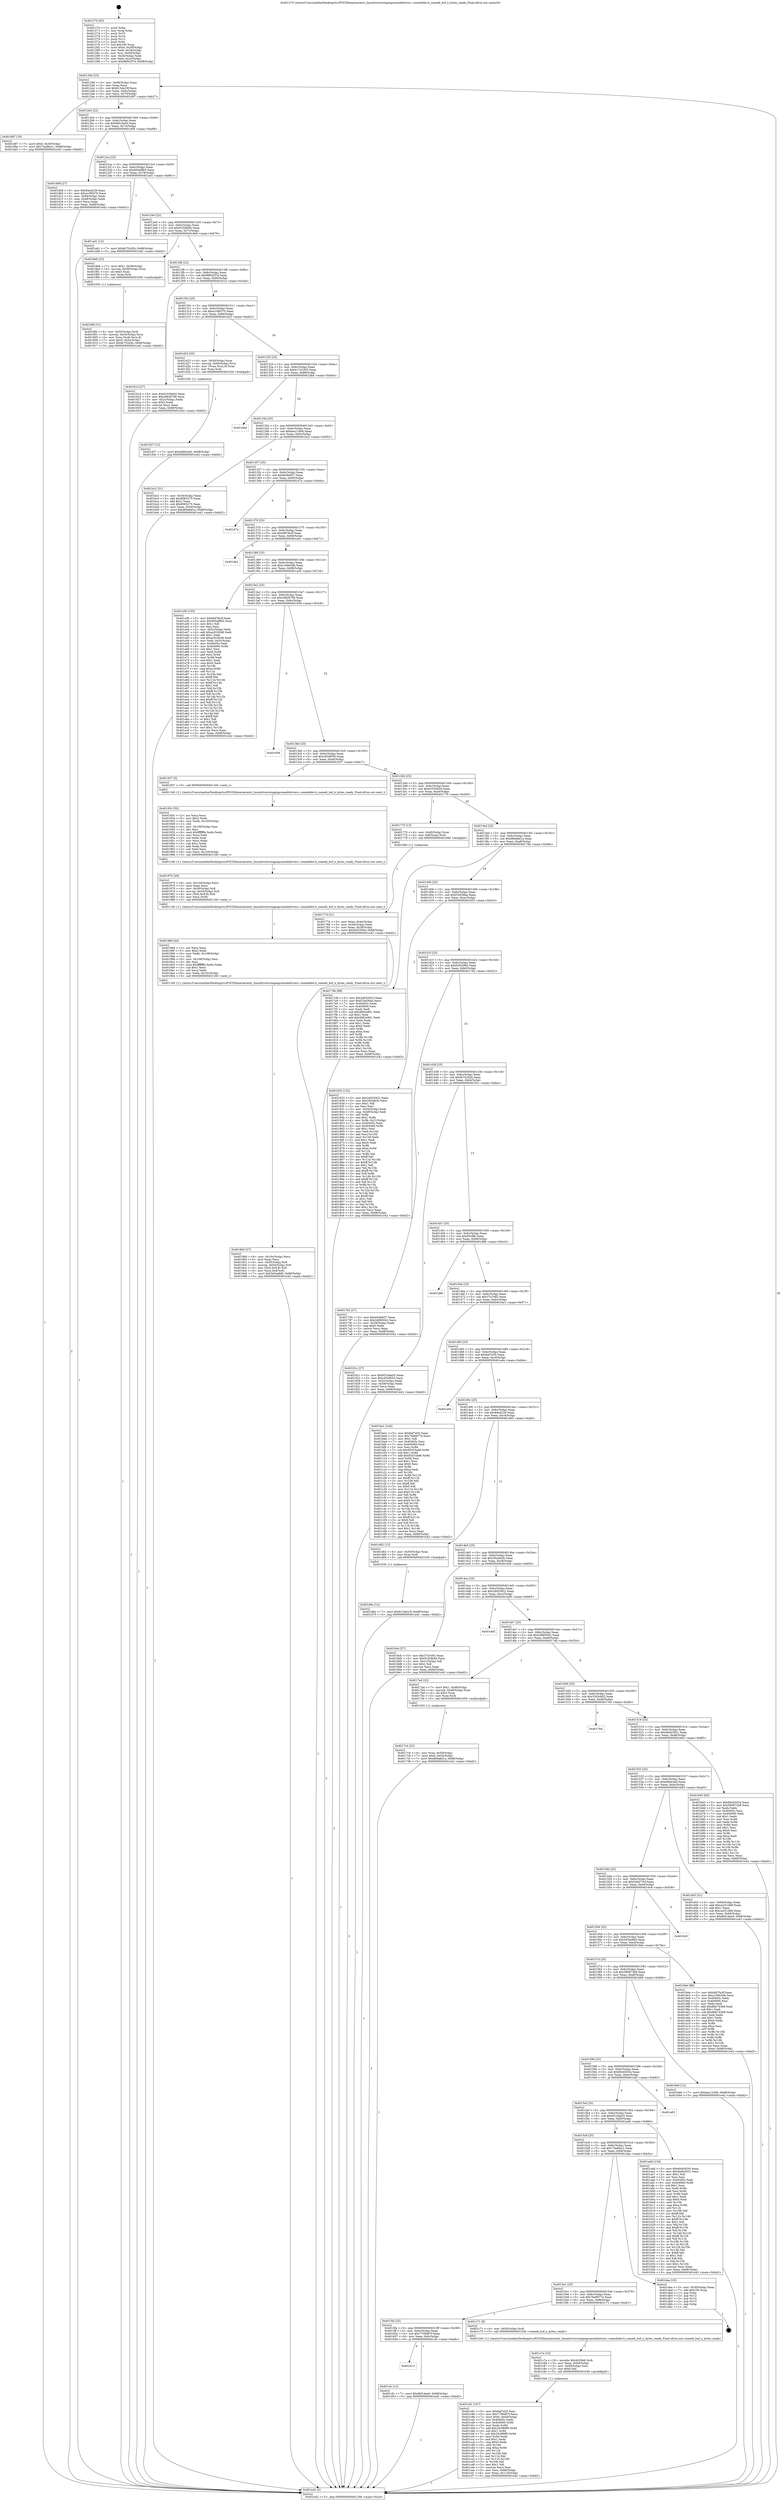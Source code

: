 digraph "0x401270" {
  label = "0x401270 (/mnt/c/Users/mathe/Desktop/tcc/POCII/binaries/extr_linuxdriversstagingcomedidrivers..comedidev.h_comedi_buf_n_bytes_ready_Final-ollvm.out::main(0))"
  labelloc = "t"
  node[shape=record]

  Entry [label="",width=0.3,height=0.3,shape=circle,fillcolor=black,style=filled]
  "0x40129d" [label="{
     0x40129d [23]\l
     | [instrs]\l
     &nbsp;&nbsp;0x40129d \<+3\>: mov -0x68(%rbp),%eax\l
     &nbsp;&nbsp;0x4012a0 \<+2\>: mov %eax,%ecx\l
     &nbsp;&nbsp;0x4012a2 \<+6\>: sub $0x813de23f,%ecx\l
     &nbsp;&nbsp;0x4012a8 \<+3\>: mov %eax,-0x6c(%rbp)\l
     &nbsp;&nbsp;0x4012ab \<+3\>: mov %ecx,-0x70(%rbp)\l
     &nbsp;&nbsp;0x4012ae \<+6\>: je 0000000000401d97 \<main+0xb27\>\l
  }"]
  "0x401d97" [label="{
     0x401d97 [19]\l
     | [instrs]\l
     &nbsp;&nbsp;0x401d97 \<+7\>: movl $0x0,-0x30(%rbp)\l
     &nbsp;&nbsp;0x401d9e \<+7\>: movl $0x73ad6ec1,-0x68(%rbp)\l
     &nbsp;&nbsp;0x401da5 \<+5\>: jmp 0000000000401e42 \<main+0xbd2\>\l
  }"]
  "0x4012b4" [label="{
     0x4012b4 [22]\l
     | [instrs]\l
     &nbsp;&nbsp;0x4012b4 \<+5\>: jmp 00000000004012b9 \<main+0x49\>\l
     &nbsp;&nbsp;0x4012b9 \<+3\>: mov -0x6c(%rbp),%eax\l
     &nbsp;&nbsp;0x4012bc \<+5\>: sub $0x8bf1dee0,%eax\l
     &nbsp;&nbsp;0x4012c1 \<+3\>: mov %eax,-0x74(%rbp)\l
     &nbsp;&nbsp;0x4012c4 \<+6\>: je 0000000000401d08 \<main+0xa98\>\l
  }"]
  Exit [label="",width=0.3,height=0.3,shape=circle,fillcolor=black,style=filled,peripheries=2]
  "0x401d08" [label="{
     0x401d08 [27]\l
     | [instrs]\l
     &nbsp;&nbsp;0x401d08 \<+5\>: mov $0x84e4229,%eax\l
     &nbsp;&nbsp;0x401d0d \<+5\>: mov $0xa10fd370,%ecx\l
     &nbsp;&nbsp;0x401d12 \<+3\>: mov -0x64(%rbp),%edx\l
     &nbsp;&nbsp;0x401d15 \<+3\>: cmp -0x48(%rbp),%edx\l
     &nbsp;&nbsp;0x401d18 \<+3\>: cmovl %ecx,%eax\l
     &nbsp;&nbsp;0x401d1b \<+3\>: mov %eax,-0x68(%rbp)\l
     &nbsp;&nbsp;0x401d1e \<+5\>: jmp 0000000000401e42 \<main+0xbd2\>\l
  }"]
  "0x4012ca" [label="{
     0x4012ca [22]\l
     | [instrs]\l
     &nbsp;&nbsp;0x4012ca \<+5\>: jmp 00000000004012cf \<main+0x5f\>\l
     &nbsp;&nbsp;0x4012cf \<+3\>: mov -0x6c(%rbp),%eax\l
     &nbsp;&nbsp;0x4012d2 \<+5\>: sub $0x905af8b5,%eax\l
     &nbsp;&nbsp;0x4012d7 \<+3\>: mov %eax,-0x78(%rbp)\l
     &nbsp;&nbsp;0x4012da \<+6\>: je 0000000000401ad1 \<main+0x861\>\l
  }"]
  "0x401d6e" [label="{
     0x401d6e [12]\l
     | [instrs]\l
     &nbsp;&nbsp;0x401d6e \<+7\>: movl $0x813de23f,-0x68(%rbp)\l
     &nbsp;&nbsp;0x401d75 \<+5\>: jmp 0000000000401e42 \<main+0xbd2\>\l
  }"]
  "0x401ad1" [label="{
     0x401ad1 [12]\l
     | [instrs]\l
     &nbsp;&nbsp;0x401ad1 \<+7\>: movl $0xfe752d2b,-0x68(%rbp)\l
     &nbsp;&nbsp;0x401ad8 \<+5\>: jmp 0000000000401e42 \<main+0xbd2\>\l
  }"]
  "0x4012e0" [label="{
     0x4012e0 [22]\l
     | [instrs]\l
     &nbsp;&nbsp;0x4012e0 \<+5\>: jmp 00000000004012e5 \<main+0x75\>\l
     &nbsp;&nbsp;0x4012e5 \<+3\>: mov -0x6c(%rbp),%eax\l
     &nbsp;&nbsp;0x4012e8 \<+5\>: sub $0x91f28b94,%eax\l
     &nbsp;&nbsp;0x4012ed \<+3\>: mov %eax,-0x7c(%rbp)\l
     &nbsp;&nbsp;0x4012f0 \<+6\>: je 00000000004018e6 \<main+0x676\>\l
  }"]
  "0x401d37" [label="{
     0x401d37 [12]\l
     | [instrs]\l
     &nbsp;&nbsp;0x401d37 \<+7\>: movl $0x4fd0e3a0,-0x68(%rbp)\l
     &nbsp;&nbsp;0x401d3e \<+5\>: jmp 0000000000401e42 \<main+0xbd2\>\l
  }"]
  "0x4018e6" [label="{
     0x4018e6 [23]\l
     | [instrs]\l
     &nbsp;&nbsp;0x4018e6 \<+7\>: movl $0x1,-0x58(%rbp)\l
     &nbsp;&nbsp;0x4018ed \<+4\>: movslq -0x58(%rbp),%rax\l
     &nbsp;&nbsp;0x4018f1 \<+4\>: shl $0x3,%rax\l
     &nbsp;&nbsp;0x4018f5 \<+3\>: mov %rax,%rdi\l
     &nbsp;&nbsp;0x4018f8 \<+5\>: call 0000000000401050 \<malloc@plt\>\l
     | [calls]\l
     &nbsp;&nbsp;0x401050 \{1\} (unknown)\l
  }"]
  "0x4012f6" [label="{
     0x4012f6 [22]\l
     | [instrs]\l
     &nbsp;&nbsp;0x4012f6 \<+5\>: jmp 00000000004012fb \<main+0x8b\>\l
     &nbsp;&nbsp;0x4012fb \<+3\>: mov -0x6c(%rbp),%eax\l
     &nbsp;&nbsp;0x4012fe \<+5\>: sub $0x98942f7d,%eax\l
     &nbsp;&nbsp;0x401303 \<+3\>: mov %eax,-0x80(%rbp)\l
     &nbsp;&nbsp;0x401306 \<+6\>: je 000000000040161d \<main+0x3ad\>\l
  }"]
  "0x401613" [label="{
     0x401613\l
  }", style=dashed]
  "0x40161d" [label="{
     0x40161d [27]\l
     | [instrs]\l
     &nbsp;&nbsp;0x40161d \<+5\>: mov $0xd1030a5d,%eax\l
     &nbsp;&nbsp;0x401622 \<+5\>: mov $0xc6828708,%ecx\l
     &nbsp;&nbsp;0x401627 \<+3\>: mov -0x2c(%rbp),%edx\l
     &nbsp;&nbsp;0x40162a \<+3\>: cmp $0x2,%edx\l
     &nbsp;&nbsp;0x40162d \<+3\>: cmovne %ecx,%eax\l
     &nbsp;&nbsp;0x401630 \<+3\>: mov %eax,-0x68(%rbp)\l
     &nbsp;&nbsp;0x401633 \<+5\>: jmp 0000000000401e42 \<main+0xbd2\>\l
  }"]
  "0x40130c" [label="{
     0x40130c [25]\l
     | [instrs]\l
     &nbsp;&nbsp;0x40130c \<+5\>: jmp 0000000000401311 \<main+0xa1\>\l
     &nbsp;&nbsp;0x401311 \<+3\>: mov -0x6c(%rbp),%eax\l
     &nbsp;&nbsp;0x401314 \<+5\>: sub $0xa10fd370,%eax\l
     &nbsp;&nbsp;0x401319 \<+6\>: mov %eax,-0x84(%rbp)\l
     &nbsp;&nbsp;0x40131f \<+6\>: je 0000000000401d23 \<main+0xab3\>\l
  }"]
  "0x401e42" [label="{
     0x401e42 [5]\l
     | [instrs]\l
     &nbsp;&nbsp;0x401e42 \<+5\>: jmp 000000000040129d \<main+0x2d\>\l
  }"]
  "0x401270" [label="{
     0x401270 [45]\l
     | [instrs]\l
     &nbsp;&nbsp;0x401270 \<+1\>: push %rbp\l
     &nbsp;&nbsp;0x401271 \<+3\>: mov %rsp,%rbp\l
     &nbsp;&nbsp;0x401274 \<+2\>: push %r15\l
     &nbsp;&nbsp;0x401276 \<+2\>: push %r14\l
     &nbsp;&nbsp;0x401278 \<+2\>: push %r12\l
     &nbsp;&nbsp;0x40127a \<+1\>: push %rbx\l
     &nbsp;&nbsp;0x40127b \<+7\>: sub $0x100,%rsp\l
     &nbsp;&nbsp;0x401282 \<+7\>: movl $0x0,-0x30(%rbp)\l
     &nbsp;&nbsp;0x401289 \<+3\>: mov %edi,-0x34(%rbp)\l
     &nbsp;&nbsp;0x40128c \<+4\>: mov %rsi,-0x40(%rbp)\l
     &nbsp;&nbsp;0x401290 \<+3\>: mov -0x34(%rbp),%edi\l
     &nbsp;&nbsp;0x401293 \<+3\>: mov %edi,-0x2c(%rbp)\l
     &nbsp;&nbsp;0x401296 \<+7\>: movl $0x98942f7d,-0x68(%rbp)\l
  }"]
  "0x401cfc" [label="{
     0x401cfc [12]\l
     | [instrs]\l
     &nbsp;&nbsp;0x401cfc \<+7\>: movl $0x8bf1dee0,-0x68(%rbp)\l
     &nbsp;&nbsp;0x401d03 \<+5\>: jmp 0000000000401e42 \<main+0xbd2\>\l
  }"]
  "0x401d23" [label="{
     0x401d23 [20]\l
     | [instrs]\l
     &nbsp;&nbsp;0x401d23 \<+4\>: mov -0x50(%rbp),%rax\l
     &nbsp;&nbsp;0x401d27 \<+4\>: movslq -0x64(%rbp),%rcx\l
     &nbsp;&nbsp;0x401d2b \<+4\>: mov (%rax,%rcx,8),%rax\l
     &nbsp;&nbsp;0x401d2f \<+3\>: mov %rax,%rdi\l
     &nbsp;&nbsp;0x401d32 \<+5\>: call 0000000000401030 \<free@plt\>\l
     | [calls]\l
     &nbsp;&nbsp;0x401030 \{1\} (unknown)\l
  }"]
  "0x401325" [label="{
     0x401325 [25]\l
     | [instrs]\l
     &nbsp;&nbsp;0x401325 \<+5\>: jmp 000000000040132a \<main+0xba\>\l
     &nbsp;&nbsp;0x40132a \<+3\>: mov -0x6c(%rbp),%eax\l
     &nbsp;&nbsp;0x40132d \<+5\>: sub $0xb17d1935,%eax\l
     &nbsp;&nbsp;0x401332 \<+6\>: mov %eax,-0x88(%rbp)\l
     &nbsp;&nbsp;0x401338 \<+6\>: je 0000000000401dbd \<main+0xb4d\>\l
  }"]
  "0x401c91" [label="{
     0x401c91 [107]\l
     | [instrs]\l
     &nbsp;&nbsp;0x401c91 \<+5\>: mov $0x6af7d35,%esi\l
     &nbsp;&nbsp;0x401c96 \<+5\>: mov $0x7706d97f,%ecx\l
     &nbsp;&nbsp;0x401c9b \<+7\>: movl $0x0,-0x64(%rbp)\l
     &nbsp;&nbsp;0x401ca2 \<+7\>: mov 0x40405c,%edx\l
     &nbsp;&nbsp;0x401ca9 \<+8\>: mov 0x404060,%r8d\l
     &nbsp;&nbsp;0x401cb1 \<+3\>: mov %edx,%r9d\l
     &nbsp;&nbsp;0x401cb4 \<+7\>: add $0x25c989f0,%r9d\l
     &nbsp;&nbsp;0x401cbb \<+4\>: sub $0x1,%r9d\l
     &nbsp;&nbsp;0x401cbf \<+7\>: sub $0x25c989f0,%r9d\l
     &nbsp;&nbsp;0x401cc6 \<+4\>: imul %r9d,%edx\l
     &nbsp;&nbsp;0x401cca \<+3\>: and $0x1,%edx\l
     &nbsp;&nbsp;0x401ccd \<+3\>: cmp $0x0,%edx\l
     &nbsp;&nbsp;0x401cd0 \<+4\>: sete %r10b\l
     &nbsp;&nbsp;0x401cd4 \<+4\>: cmp $0xa,%r8d\l
     &nbsp;&nbsp;0x401cd8 \<+4\>: setl %r11b\l
     &nbsp;&nbsp;0x401cdc \<+3\>: mov %r10b,%bl\l
     &nbsp;&nbsp;0x401cdf \<+3\>: and %r11b,%bl\l
     &nbsp;&nbsp;0x401ce2 \<+3\>: xor %r11b,%r10b\l
     &nbsp;&nbsp;0x401ce5 \<+3\>: or %r10b,%bl\l
     &nbsp;&nbsp;0x401ce8 \<+3\>: test $0x1,%bl\l
     &nbsp;&nbsp;0x401ceb \<+3\>: cmovne %ecx,%esi\l
     &nbsp;&nbsp;0x401cee \<+3\>: mov %esi,-0x68(%rbp)\l
     &nbsp;&nbsp;0x401cf1 \<+6\>: mov %eax,-0x110(%rbp)\l
     &nbsp;&nbsp;0x401cf7 \<+5\>: jmp 0000000000401e42 \<main+0xbd2\>\l
  }"]
  "0x401dbd" [label="{
     0x401dbd\l
  }", style=dashed]
  "0x40133e" [label="{
     0x40133e [25]\l
     | [instrs]\l
     &nbsp;&nbsp;0x40133e \<+5\>: jmp 0000000000401343 \<main+0xd3\>\l
     &nbsp;&nbsp;0x401343 \<+3\>: mov -0x6c(%rbp),%eax\l
     &nbsp;&nbsp;0x401346 \<+5\>: sub $0xbea1240b,%eax\l
     &nbsp;&nbsp;0x40134b \<+6\>: mov %eax,-0x8c(%rbp)\l
     &nbsp;&nbsp;0x401351 \<+6\>: je 0000000000401bc2 \<main+0x952\>\l
  }"]
  "0x401c7a" [label="{
     0x401c7a [23]\l
     | [instrs]\l
     &nbsp;&nbsp;0x401c7a \<+10\>: movabs $0x4020b6,%rdi\l
     &nbsp;&nbsp;0x401c84 \<+3\>: mov %eax,-0x60(%rbp)\l
     &nbsp;&nbsp;0x401c87 \<+3\>: mov -0x60(%rbp),%esi\l
     &nbsp;&nbsp;0x401c8a \<+2\>: mov $0x0,%al\l
     &nbsp;&nbsp;0x401c8c \<+5\>: call 0000000000401040 \<printf@plt\>\l
     | [calls]\l
     &nbsp;&nbsp;0x401040 \{1\} (unknown)\l
  }"]
  "0x401bc2" [label="{
     0x401bc2 [31]\l
     | [instrs]\l
     &nbsp;&nbsp;0x401bc2 \<+3\>: mov -0x54(%rbp),%eax\l
     &nbsp;&nbsp;0x401bc5 \<+5\>: add $0x8065275,%eax\l
     &nbsp;&nbsp;0x401bca \<+3\>: add $0x1,%eax\l
     &nbsp;&nbsp;0x401bcd \<+5\>: sub $0x8065275,%eax\l
     &nbsp;&nbsp;0x401bd2 \<+3\>: mov %eax,-0x54(%rbp)\l
     &nbsp;&nbsp;0x401bd5 \<+7\>: movl $0xd69a8d1a,-0x68(%rbp)\l
     &nbsp;&nbsp;0x401bdc \<+5\>: jmp 0000000000401e42 \<main+0xbd2\>\l
  }"]
  "0x401357" [label="{
     0x401357 [25]\l
     | [instrs]\l
     &nbsp;&nbsp;0x401357 \<+5\>: jmp 000000000040135c \<main+0xec\>\l
     &nbsp;&nbsp;0x40135c \<+3\>: mov -0x6c(%rbp),%eax\l
     &nbsp;&nbsp;0x40135f \<+5\>: sub $0xbfc8e657,%eax\l
     &nbsp;&nbsp;0x401364 \<+6\>: mov %eax,-0x90(%rbp)\l
     &nbsp;&nbsp;0x40136a \<+6\>: je 0000000000401d7a \<main+0xb0a\>\l
  }"]
  "0x4015fa" [label="{
     0x4015fa [25]\l
     | [instrs]\l
     &nbsp;&nbsp;0x4015fa \<+5\>: jmp 00000000004015ff \<main+0x38f\>\l
     &nbsp;&nbsp;0x4015ff \<+3\>: mov -0x6c(%rbp),%eax\l
     &nbsp;&nbsp;0x401602 \<+5\>: sub $0x7706d97f,%eax\l
     &nbsp;&nbsp;0x401607 \<+6\>: mov %eax,-0xfc(%rbp)\l
     &nbsp;&nbsp;0x40160d \<+6\>: je 0000000000401cfc \<main+0xa8c\>\l
  }"]
  "0x401d7a" [label="{
     0x401d7a\l
  }", style=dashed]
  "0x401370" [label="{
     0x401370 [25]\l
     | [instrs]\l
     &nbsp;&nbsp;0x401370 \<+5\>: jmp 0000000000401375 \<main+0x105\>\l
     &nbsp;&nbsp;0x401375 \<+3\>: mov -0x6c(%rbp),%eax\l
     &nbsp;&nbsp;0x401378 \<+5\>: sub $0xbfd7fa3f,%eax\l
     &nbsp;&nbsp;0x40137d \<+6\>: mov %eax,-0x94(%rbp)\l
     &nbsp;&nbsp;0x401383 \<+6\>: je 0000000000401de1 \<main+0xb71\>\l
  }"]
  "0x401c71" [label="{
     0x401c71 [9]\l
     | [instrs]\l
     &nbsp;&nbsp;0x401c71 \<+4\>: mov -0x50(%rbp),%rdi\l
     &nbsp;&nbsp;0x401c75 \<+5\>: call 0000000000401240 \<comedi_buf_n_bytes_ready\>\l
     | [calls]\l
     &nbsp;&nbsp;0x401240 \{1\} (/mnt/c/Users/mathe/Desktop/tcc/POCII/binaries/extr_linuxdriversstagingcomedidrivers..comedidev.h_comedi_buf_n_bytes_ready_Final-ollvm.out::comedi_buf_n_bytes_ready)\l
  }"]
  "0x401de1" [label="{
     0x401de1\l
  }", style=dashed]
  "0x401389" [label="{
     0x401389 [25]\l
     | [instrs]\l
     &nbsp;&nbsp;0x401389 \<+5\>: jmp 000000000040138e \<main+0x11e\>\l
     &nbsp;&nbsp;0x40138e \<+3\>: mov -0x6c(%rbp),%eax\l
     &nbsp;&nbsp;0x401391 \<+5\>: sub $0xc169e5db,%eax\l
     &nbsp;&nbsp;0x401396 \<+6\>: mov %eax,-0x98(%rbp)\l
     &nbsp;&nbsp;0x40139c \<+6\>: je 0000000000401a36 \<main+0x7c6\>\l
  }"]
  "0x4015e1" [label="{
     0x4015e1 [25]\l
     | [instrs]\l
     &nbsp;&nbsp;0x4015e1 \<+5\>: jmp 00000000004015e6 \<main+0x376\>\l
     &nbsp;&nbsp;0x4015e6 \<+3\>: mov -0x6c(%rbp),%eax\l
     &nbsp;&nbsp;0x4015e9 \<+5\>: sub $0x76e89774,%eax\l
     &nbsp;&nbsp;0x4015ee \<+6\>: mov %eax,-0xf8(%rbp)\l
     &nbsp;&nbsp;0x4015f4 \<+6\>: je 0000000000401c71 \<main+0xa01\>\l
  }"]
  "0x401a36" [label="{
     0x401a36 [155]\l
     | [instrs]\l
     &nbsp;&nbsp;0x401a36 \<+5\>: mov $0xbfd7fa3f,%eax\l
     &nbsp;&nbsp;0x401a3b \<+5\>: mov $0x905af8b5,%ecx\l
     &nbsp;&nbsp;0x401a40 \<+2\>: mov $0x1,%dl\l
     &nbsp;&nbsp;0x401a42 \<+2\>: xor %esi,%esi\l
     &nbsp;&nbsp;0x401a44 \<+3\>: mov -0x5c(%rbp),%edi\l
     &nbsp;&nbsp;0x401a47 \<+6\>: add $0xac9182d6,%edi\l
     &nbsp;&nbsp;0x401a4d \<+3\>: add $0x1,%edi\l
     &nbsp;&nbsp;0x401a50 \<+6\>: sub $0xac9182d6,%edi\l
     &nbsp;&nbsp;0x401a56 \<+3\>: mov %edi,-0x5c(%rbp)\l
     &nbsp;&nbsp;0x401a59 \<+7\>: mov 0x40405c,%edi\l
     &nbsp;&nbsp;0x401a60 \<+8\>: mov 0x404060,%r8d\l
     &nbsp;&nbsp;0x401a68 \<+3\>: sub $0x1,%esi\l
     &nbsp;&nbsp;0x401a6b \<+3\>: mov %edi,%r9d\l
     &nbsp;&nbsp;0x401a6e \<+3\>: add %esi,%r9d\l
     &nbsp;&nbsp;0x401a71 \<+4\>: imul %r9d,%edi\l
     &nbsp;&nbsp;0x401a75 \<+3\>: and $0x1,%edi\l
     &nbsp;&nbsp;0x401a78 \<+3\>: cmp $0x0,%edi\l
     &nbsp;&nbsp;0x401a7b \<+4\>: sete %r10b\l
     &nbsp;&nbsp;0x401a7f \<+4\>: cmp $0xa,%r8d\l
     &nbsp;&nbsp;0x401a83 \<+4\>: setl %r11b\l
     &nbsp;&nbsp;0x401a87 \<+3\>: mov %r10b,%bl\l
     &nbsp;&nbsp;0x401a8a \<+3\>: xor $0xff,%bl\l
     &nbsp;&nbsp;0x401a8d \<+3\>: mov %r11b,%r14b\l
     &nbsp;&nbsp;0x401a90 \<+4\>: xor $0xff,%r14b\l
     &nbsp;&nbsp;0x401a94 \<+3\>: xor $0x1,%dl\l
     &nbsp;&nbsp;0x401a97 \<+3\>: mov %bl,%r15b\l
     &nbsp;&nbsp;0x401a9a \<+4\>: and $0xff,%r15b\l
     &nbsp;&nbsp;0x401a9e \<+3\>: and %dl,%r10b\l
     &nbsp;&nbsp;0x401aa1 \<+3\>: mov %r14b,%r12b\l
     &nbsp;&nbsp;0x401aa4 \<+4\>: and $0xff,%r12b\l
     &nbsp;&nbsp;0x401aa8 \<+3\>: and %dl,%r11b\l
     &nbsp;&nbsp;0x401aab \<+3\>: or %r10b,%r15b\l
     &nbsp;&nbsp;0x401aae \<+3\>: or %r11b,%r12b\l
     &nbsp;&nbsp;0x401ab1 \<+3\>: xor %r12b,%r15b\l
     &nbsp;&nbsp;0x401ab4 \<+3\>: or %r14b,%bl\l
     &nbsp;&nbsp;0x401ab7 \<+3\>: xor $0xff,%bl\l
     &nbsp;&nbsp;0x401aba \<+3\>: or $0x1,%dl\l
     &nbsp;&nbsp;0x401abd \<+2\>: and %dl,%bl\l
     &nbsp;&nbsp;0x401abf \<+3\>: or %bl,%r15b\l
     &nbsp;&nbsp;0x401ac2 \<+4\>: test $0x1,%r15b\l
     &nbsp;&nbsp;0x401ac6 \<+3\>: cmovne %ecx,%eax\l
     &nbsp;&nbsp;0x401ac9 \<+3\>: mov %eax,-0x68(%rbp)\l
     &nbsp;&nbsp;0x401acc \<+5\>: jmp 0000000000401e42 \<main+0xbd2\>\l
  }"]
  "0x4013a2" [label="{
     0x4013a2 [25]\l
     | [instrs]\l
     &nbsp;&nbsp;0x4013a2 \<+5\>: jmp 00000000004013a7 \<main+0x137\>\l
     &nbsp;&nbsp;0x4013a7 \<+3\>: mov -0x6c(%rbp),%eax\l
     &nbsp;&nbsp;0x4013aa \<+5\>: sub $0xc6828708,%eax\l
     &nbsp;&nbsp;0x4013af \<+6\>: mov %eax,-0x9c(%rbp)\l
     &nbsp;&nbsp;0x4013b5 \<+6\>: je 0000000000401638 \<main+0x3c8\>\l
  }"]
  "0x401daa" [label="{
     0x401daa [19]\l
     | [instrs]\l
     &nbsp;&nbsp;0x401daa \<+3\>: mov -0x30(%rbp),%eax\l
     &nbsp;&nbsp;0x401dad \<+7\>: add $0x100,%rsp\l
     &nbsp;&nbsp;0x401db4 \<+1\>: pop %rbx\l
     &nbsp;&nbsp;0x401db5 \<+2\>: pop %r12\l
     &nbsp;&nbsp;0x401db7 \<+2\>: pop %r14\l
     &nbsp;&nbsp;0x401db9 \<+2\>: pop %r15\l
     &nbsp;&nbsp;0x401dbb \<+1\>: pop %rbp\l
     &nbsp;&nbsp;0x401dbc \<+1\>: ret\l
  }"]
  "0x401638" [label="{
     0x401638\l
  }", style=dashed]
  "0x4013bb" [label="{
     0x4013bb [25]\l
     | [instrs]\l
     &nbsp;&nbsp;0x4013bb \<+5\>: jmp 00000000004013c0 \<main+0x150\>\l
     &nbsp;&nbsp;0x4013c0 \<+3\>: mov -0x6c(%rbp),%eax\l
     &nbsp;&nbsp;0x4013c3 \<+5\>: sub $0xc834f035,%eax\l
     &nbsp;&nbsp;0x4013c8 \<+6\>: mov %eax,-0xa0(%rbp)\l
     &nbsp;&nbsp;0x4013ce \<+6\>: je 0000000000401937 \<main+0x6c7\>\l
  }"]
  "0x4015c8" [label="{
     0x4015c8 [25]\l
     | [instrs]\l
     &nbsp;&nbsp;0x4015c8 \<+5\>: jmp 00000000004015cd \<main+0x35d\>\l
     &nbsp;&nbsp;0x4015cd \<+3\>: mov -0x6c(%rbp),%eax\l
     &nbsp;&nbsp;0x4015d0 \<+5\>: sub $0x73ad6ec1,%eax\l
     &nbsp;&nbsp;0x4015d5 \<+6\>: mov %eax,-0xf4(%rbp)\l
     &nbsp;&nbsp;0x4015db \<+6\>: je 0000000000401daa \<main+0xb3a\>\l
  }"]
  "0x401937" [label="{
     0x401937 [5]\l
     | [instrs]\l
     &nbsp;&nbsp;0x401937 \<+5\>: call 0000000000401160 \<next_i\>\l
     | [calls]\l
     &nbsp;&nbsp;0x401160 \{1\} (/mnt/c/Users/mathe/Desktop/tcc/POCII/binaries/extr_linuxdriversstagingcomedidrivers..comedidev.h_comedi_buf_n_bytes_ready_Final-ollvm.out::next_i)\l
  }"]
  "0x4013d4" [label="{
     0x4013d4 [25]\l
     | [instrs]\l
     &nbsp;&nbsp;0x4013d4 \<+5\>: jmp 00000000004013d9 \<main+0x169\>\l
     &nbsp;&nbsp;0x4013d9 \<+3\>: mov -0x6c(%rbp),%eax\l
     &nbsp;&nbsp;0x4013dc \<+5\>: sub $0xd1030a5d,%eax\l
     &nbsp;&nbsp;0x4013e1 \<+6\>: mov %eax,-0xa4(%rbp)\l
     &nbsp;&nbsp;0x4013e7 \<+6\>: je 0000000000401770 \<main+0x500\>\l
  }"]
  "0x401add" [label="{
     0x401add [134]\l
     | [instrs]\l
     &nbsp;&nbsp;0x401add \<+5\>: mov $0x60c63034,%eax\l
     &nbsp;&nbsp;0x401ae2 \<+5\>: mov $0x4b0b3051,%ecx\l
     &nbsp;&nbsp;0x401ae7 \<+2\>: mov $0x1,%dl\l
     &nbsp;&nbsp;0x401ae9 \<+2\>: xor %esi,%esi\l
     &nbsp;&nbsp;0x401aeb \<+7\>: mov 0x40405c,%edi\l
     &nbsp;&nbsp;0x401af2 \<+8\>: mov 0x404060,%r8d\l
     &nbsp;&nbsp;0x401afa \<+3\>: sub $0x1,%esi\l
     &nbsp;&nbsp;0x401afd \<+3\>: mov %edi,%r9d\l
     &nbsp;&nbsp;0x401b00 \<+3\>: add %esi,%r9d\l
     &nbsp;&nbsp;0x401b03 \<+4\>: imul %r9d,%edi\l
     &nbsp;&nbsp;0x401b07 \<+3\>: and $0x1,%edi\l
     &nbsp;&nbsp;0x401b0a \<+3\>: cmp $0x0,%edi\l
     &nbsp;&nbsp;0x401b0d \<+4\>: sete %r10b\l
     &nbsp;&nbsp;0x401b11 \<+4\>: cmp $0xa,%r8d\l
     &nbsp;&nbsp;0x401b15 \<+4\>: setl %r11b\l
     &nbsp;&nbsp;0x401b19 \<+3\>: mov %r10b,%bl\l
     &nbsp;&nbsp;0x401b1c \<+3\>: xor $0xff,%bl\l
     &nbsp;&nbsp;0x401b1f \<+3\>: mov %r11b,%r14b\l
     &nbsp;&nbsp;0x401b22 \<+4\>: xor $0xff,%r14b\l
     &nbsp;&nbsp;0x401b26 \<+3\>: xor $0x1,%dl\l
     &nbsp;&nbsp;0x401b29 \<+3\>: mov %bl,%r15b\l
     &nbsp;&nbsp;0x401b2c \<+4\>: and $0xff,%r15b\l
     &nbsp;&nbsp;0x401b30 \<+3\>: and %dl,%r10b\l
     &nbsp;&nbsp;0x401b33 \<+3\>: mov %r14b,%r12b\l
     &nbsp;&nbsp;0x401b36 \<+4\>: and $0xff,%r12b\l
     &nbsp;&nbsp;0x401b3a \<+3\>: and %dl,%r11b\l
     &nbsp;&nbsp;0x401b3d \<+3\>: or %r10b,%r15b\l
     &nbsp;&nbsp;0x401b40 \<+3\>: or %r11b,%r12b\l
     &nbsp;&nbsp;0x401b43 \<+3\>: xor %r12b,%r15b\l
     &nbsp;&nbsp;0x401b46 \<+3\>: or %r14b,%bl\l
     &nbsp;&nbsp;0x401b49 \<+3\>: xor $0xff,%bl\l
     &nbsp;&nbsp;0x401b4c \<+3\>: or $0x1,%dl\l
     &nbsp;&nbsp;0x401b4f \<+2\>: and %dl,%bl\l
     &nbsp;&nbsp;0x401b51 \<+3\>: or %bl,%r15b\l
     &nbsp;&nbsp;0x401b54 \<+4\>: test $0x1,%r15b\l
     &nbsp;&nbsp;0x401b58 \<+3\>: cmovne %ecx,%eax\l
     &nbsp;&nbsp;0x401b5b \<+3\>: mov %eax,-0x68(%rbp)\l
     &nbsp;&nbsp;0x401b5e \<+5\>: jmp 0000000000401e42 \<main+0xbd2\>\l
  }"]
  "0x401770" [label="{
     0x401770 [13]\l
     | [instrs]\l
     &nbsp;&nbsp;0x401770 \<+4\>: mov -0x40(%rbp),%rax\l
     &nbsp;&nbsp;0x401774 \<+4\>: mov 0x8(%rax),%rdi\l
     &nbsp;&nbsp;0x401778 \<+5\>: call 0000000000401060 \<atoi@plt\>\l
     | [calls]\l
     &nbsp;&nbsp;0x401060 \{1\} (unknown)\l
  }"]
  "0x4013ed" [label="{
     0x4013ed [25]\l
     | [instrs]\l
     &nbsp;&nbsp;0x4013ed \<+5\>: jmp 00000000004013f2 \<main+0x182\>\l
     &nbsp;&nbsp;0x4013f2 \<+3\>: mov -0x6c(%rbp),%eax\l
     &nbsp;&nbsp;0x4013f5 \<+5\>: sub $0xd69a8d1a,%eax\l
     &nbsp;&nbsp;0x4013fa \<+6\>: mov %eax,-0xa8(%rbp)\l
     &nbsp;&nbsp;0x401400 \<+6\>: je 00000000004017db \<main+0x56b\>\l
  }"]
  "0x40177d" [label="{
     0x40177d [21]\l
     | [instrs]\l
     &nbsp;&nbsp;0x40177d \<+3\>: mov %eax,-0x44(%rbp)\l
     &nbsp;&nbsp;0x401780 \<+3\>: mov -0x44(%rbp),%eax\l
     &nbsp;&nbsp;0x401783 \<+3\>: mov %eax,-0x28(%rbp)\l
     &nbsp;&nbsp;0x401786 \<+7\>: movl $0xfc652994,-0x68(%rbp)\l
     &nbsp;&nbsp;0x40178d \<+5\>: jmp 0000000000401e42 \<main+0xbd2\>\l
  }"]
  "0x4015af" [label="{
     0x4015af [25]\l
     | [instrs]\l
     &nbsp;&nbsp;0x4015af \<+5\>: jmp 00000000004015b4 \<main+0x344\>\l
     &nbsp;&nbsp;0x4015b4 \<+3\>: mov -0x6c(%rbp),%eax\l
     &nbsp;&nbsp;0x4015b7 \<+5\>: sub $0x651bba55,%eax\l
     &nbsp;&nbsp;0x4015bc \<+6\>: mov %eax,-0xf0(%rbp)\l
     &nbsp;&nbsp;0x4015c2 \<+6\>: je 0000000000401add \<main+0x86d\>\l
  }"]
  "0x4017db" [label="{
     0x4017db [88]\l
     | [instrs]\l
     &nbsp;&nbsp;0x4017db \<+5\>: mov $0x2d052922,%eax\l
     &nbsp;&nbsp;0x4017e0 \<+5\>: mov $0xf1b636ba,%ecx\l
     &nbsp;&nbsp;0x4017e5 \<+7\>: mov 0x40405c,%edx\l
     &nbsp;&nbsp;0x4017ec \<+7\>: mov 0x404060,%esi\l
     &nbsp;&nbsp;0x4017f3 \<+2\>: mov %edx,%edi\l
     &nbsp;&nbsp;0x4017f5 \<+6\>: sub $0x4892e901,%edi\l
     &nbsp;&nbsp;0x4017fb \<+3\>: sub $0x1,%edi\l
     &nbsp;&nbsp;0x4017fe \<+6\>: add $0x4892e901,%edi\l
     &nbsp;&nbsp;0x401804 \<+3\>: imul %edi,%edx\l
     &nbsp;&nbsp;0x401807 \<+3\>: and $0x1,%edx\l
     &nbsp;&nbsp;0x40180a \<+3\>: cmp $0x0,%edx\l
     &nbsp;&nbsp;0x40180d \<+4\>: sete %r8b\l
     &nbsp;&nbsp;0x401811 \<+3\>: cmp $0xa,%esi\l
     &nbsp;&nbsp;0x401814 \<+4\>: setl %r9b\l
     &nbsp;&nbsp;0x401818 \<+3\>: mov %r8b,%r10b\l
     &nbsp;&nbsp;0x40181b \<+3\>: and %r9b,%r10b\l
     &nbsp;&nbsp;0x40181e \<+3\>: xor %r9b,%r8b\l
     &nbsp;&nbsp;0x401821 \<+3\>: or %r8b,%r10b\l
     &nbsp;&nbsp;0x401824 \<+4\>: test $0x1,%r10b\l
     &nbsp;&nbsp;0x401828 \<+3\>: cmovne %ecx,%eax\l
     &nbsp;&nbsp;0x40182b \<+3\>: mov %eax,-0x68(%rbp)\l
     &nbsp;&nbsp;0x40182e \<+5\>: jmp 0000000000401e42 \<main+0xbd2\>\l
  }"]
  "0x401406" [label="{
     0x401406 [25]\l
     | [instrs]\l
     &nbsp;&nbsp;0x401406 \<+5\>: jmp 000000000040140b \<main+0x19b\>\l
     &nbsp;&nbsp;0x40140b \<+3\>: mov -0x6c(%rbp),%eax\l
     &nbsp;&nbsp;0x40140e \<+5\>: sub $0xf1b636ba,%eax\l
     &nbsp;&nbsp;0x401413 \<+6\>: mov %eax,-0xac(%rbp)\l
     &nbsp;&nbsp;0x401419 \<+6\>: je 0000000000401833 \<main+0x5c3\>\l
  }"]
  "0x401e02" [label="{
     0x401e02\l
  }", style=dashed]
  "0x401833" [label="{
     0x401833 [152]\l
     | [instrs]\l
     &nbsp;&nbsp;0x401833 \<+5\>: mov $0x2d052922,%eax\l
     &nbsp;&nbsp;0x401838 \<+5\>: mov $0x292afe2b,%ecx\l
     &nbsp;&nbsp;0x40183d \<+2\>: mov $0x1,%dl\l
     &nbsp;&nbsp;0x40183f \<+2\>: xor %esi,%esi\l
     &nbsp;&nbsp;0x401841 \<+3\>: mov -0x54(%rbp),%edi\l
     &nbsp;&nbsp;0x401844 \<+3\>: cmp -0x48(%rbp),%edi\l
     &nbsp;&nbsp;0x401847 \<+4\>: setl %r8b\l
     &nbsp;&nbsp;0x40184b \<+4\>: and $0x1,%r8b\l
     &nbsp;&nbsp;0x40184f \<+4\>: mov %r8b,-0x21(%rbp)\l
     &nbsp;&nbsp;0x401853 \<+7\>: mov 0x40405c,%edi\l
     &nbsp;&nbsp;0x40185a \<+8\>: mov 0x404060,%r9d\l
     &nbsp;&nbsp;0x401862 \<+3\>: sub $0x1,%esi\l
     &nbsp;&nbsp;0x401865 \<+3\>: mov %edi,%r10d\l
     &nbsp;&nbsp;0x401868 \<+3\>: add %esi,%r10d\l
     &nbsp;&nbsp;0x40186b \<+4\>: imul %r10d,%edi\l
     &nbsp;&nbsp;0x40186f \<+3\>: and $0x1,%edi\l
     &nbsp;&nbsp;0x401872 \<+3\>: cmp $0x0,%edi\l
     &nbsp;&nbsp;0x401875 \<+4\>: sete %r8b\l
     &nbsp;&nbsp;0x401879 \<+4\>: cmp $0xa,%r9d\l
     &nbsp;&nbsp;0x40187d \<+4\>: setl %r11b\l
     &nbsp;&nbsp;0x401881 \<+3\>: mov %r8b,%bl\l
     &nbsp;&nbsp;0x401884 \<+3\>: xor $0xff,%bl\l
     &nbsp;&nbsp;0x401887 \<+3\>: mov %r11b,%r14b\l
     &nbsp;&nbsp;0x40188a \<+4\>: xor $0xff,%r14b\l
     &nbsp;&nbsp;0x40188e \<+3\>: xor $0x1,%dl\l
     &nbsp;&nbsp;0x401891 \<+3\>: mov %bl,%r15b\l
     &nbsp;&nbsp;0x401894 \<+4\>: and $0xff,%r15b\l
     &nbsp;&nbsp;0x401898 \<+3\>: and %dl,%r8b\l
     &nbsp;&nbsp;0x40189b \<+3\>: mov %r14b,%r12b\l
     &nbsp;&nbsp;0x40189e \<+4\>: and $0xff,%r12b\l
     &nbsp;&nbsp;0x4018a2 \<+3\>: and %dl,%r11b\l
     &nbsp;&nbsp;0x4018a5 \<+3\>: or %r8b,%r15b\l
     &nbsp;&nbsp;0x4018a8 \<+3\>: or %r11b,%r12b\l
     &nbsp;&nbsp;0x4018ab \<+3\>: xor %r12b,%r15b\l
     &nbsp;&nbsp;0x4018ae \<+3\>: or %r14b,%bl\l
     &nbsp;&nbsp;0x4018b1 \<+3\>: xor $0xff,%bl\l
     &nbsp;&nbsp;0x4018b4 \<+3\>: or $0x1,%dl\l
     &nbsp;&nbsp;0x4018b7 \<+2\>: and %dl,%bl\l
     &nbsp;&nbsp;0x4018b9 \<+3\>: or %bl,%r15b\l
     &nbsp;&nbsp;0x4018bc \<+4\>: test $0x1,%r15b\l
     &nbsp;&nbsp;0x4018c0 \<+3\>: cmovne %ecx,%eax\l
     &nbsp;&nbsp;0x4018c3 \<+3\>: mov %eax,-0x68(%rbp)\l
     &nbsp;&nbsp;0x4018c6 \<+5\>: jmp 0000000000401e42 \<main+0xbd2\>\l
  }"]
  "0x40141f" [label="{
     0x40141f [25]\l
     | [instrs]\l
     &nbsp;&nbsp;0x40141f \<+5\>: jmp 0000000000401424 \<main+0x1b4\>\l
     &nbsp;&nbsp;0x401424 \<+3\>: mov -0x6c(%rbp),%eax\l
     &nbsp;&nbsp;0x401427 \<+5\>: sub $0xfc652994,%eax\l
     &nbsp;&nbsp;0x40142c \<+6\>: mov %eax,-0xb0(%rbp)\l
     &nbsp;&nbsp;0x401432 \<+6\>: je 0000000000401792 \<main+0x522\>\l
  }"]
  "0x401596" [label="{
     0x401596 [25]\l
     | [instrs]\l
     &nbsp;&nbsp;0x401596 \<+5\>: jmp 000000000040159b \<main+0x32b\>\l
     &nbsp;&nbsp;0x40159b \<+3\>: mov -0x6c(%rbp),%eax\l
     &nbsp;&nbsp;0x40159e \<+5\>: sub $0x60c63034,%eax\l
     &nbsp;&nbsp;0x4015a3 \<+6\>: mov %eax,-0xec(%rbp)\l
     &nbsp;&nbsp;0x4015a9 \<+6\>: je 0000000000401e02 \<main+0xb92\>\l
  }"]
  "0x401792" [label="{
     0x401792 [27]\l
     | [instrs]\l
     &nbsp;&nbsp;0x401792 \<+5\>: mov $0xbfc8e657,%eax\l
     &nbsp;&nbsp;0x401797 \<+5\>: mov $0x2d885042,%ecx\l
     &nbsp;&nbsp;0x40179c \<+3\>: mov -0x28(%rbp),%edx\l
     &nbsp;&nbsp;0x40179f \<+3\>: cmp $0x0,%edx\l
     &nbsp;&nbsp;0x4017a2 \<+3\>: cmove %ecx,%eax\l
     &nbsp;&nbsp;0x4017a5 \<+3\>: mov %eax,-0x68(%rbp)\l
     &nbsp;&nbsp;0x4017a8 \<+5\>: jmp 0000000000401e42 \<main+0xbd2\>\l
  }"]
  "0x401438" [label="{
     0x401438 [25]\l
     | [instrs]\l
     &nbsp;&nbsp;0x401438 \<+5\>: jmp 000000000040143d \<main+0x1cd\>\l
     &nbsp;&nbsp;0x40143d \<+3\>: mov -0x6c(%rbp),%eax\l
     &nbsp;&nbsp;0x401440 \<+5\>: sub $0xfe752d2b,%eax\l
     &nbsp;&nbsp;0x401445 \<+6\>: mov %eax,-0xb4(%rbp)\l
     &nbsp;&nbsp;0x40144b \<+6\>: je 000000000040191c \<main+0x6ac\>\l
  }"]
  "0x401bb6" [label="{
     0x401bb6 [12]\l
     | [instrs]\l
     &nbsp;&nbsp;0x401bb6 \<+7\>: movl $0xbea1240b,-0x68(%rbp)\l
     &nbsp;&nbsp;0x401bbd \<+5\>: jmp 0000000000401e42 \<main+0xbd2\>\l
  }"]
  "0x40191c" [label="{
     0x40191c [27]\l
     | [instrs]\l
     &nbsp;&nbsp;0x40191c \<+5\>: mov $0x651bba55,%eax\l
     &nbsp;&nbsp;0x401921 \<+5\>: mov $0xc834f035,%ecx\l
     &nbsp;&nbsp;0x401926 \<+3\>: mov -0x5c(%rbp),%edx\l
     &nbsp;&nbsp;0x401929 \<+3\>: cmp -0x58(%rbp),%edx\l
     &nbsp;&nbsp;0x40192c \<+3\>: cmovl %ecx,%eax\l
     &nbsp;&nbsp;0x40192f \<+3\>: mov %eax,-0x68(%rbp)\l
     &nbsp;&nbsp;0x401932 \<+5\>: jmp 0000000000401e42 \<main+0xbd2\>\l
  }"]
  "0x401451" [label="{
     0x401451 [25]\l
     | [instrs]\l
     &nbsp;&nbsp;0x401451 \<+5\>: jmp 0000000000401456 \<main+0x1e6\>\l
     &nbsp;&nbsp;0x401456 \<+3\>: mov -0x6c(%rbp),%eax\l
     &nbsp;&nbsp;0x401459 \<+5\>: sub $0x85cf8b,%eax\l
     &nbsp;&nbsp;0x40145e \<+6\>: mov %eax,-0xb8(%rbp)\l
     &nbsp;&nbsp;0x401464 \<+6\>: je 0000000000401d86 \<main+0xb16\>\l
  }"]
  "0x40157d" [label="{
     0x40157d [25]\l
     | [instrs]\l
     &nbsp;&nbsp;0x40157d \<+5\>: jmp 0000000000401582 \<main+0x312\>\l
     &nbsp;&nbsp;0x401582 \<+3\>: mov -0x6c(%rbp),%eax\l
     &nbsp;&nbsp;0x401585 \<+5\>: sub $0x580873b8,%eax\l
     &nbsp;&nbsp;0x40158a \<+6\>: mov %eax,-0xe8(%rbp)\l
     &nbsp;&nbsp;0x401590 \<+6\>: je 0000000000401bb6 \<main+0x946\>\l
  }"]
  "0x401d86" [label="{
     0x401d86\l
  }", style=dashed]
  "0x40146a" [label="{
     0x40146a [25]\l
     | [instrs]\l
     &nbsp;&nbsp;0x40146a \<+5\>: jmp 000000000040146f \<main+0x1ff\>\l
     &nbsp;&nbsp;0x40146f \<+3\>: mov -0x6c(%rbp),%eax\l
     &nbsp;&nbsp;0x401472 \<+5\>: sub $0x37a7e92,%eax\l
     &nbsp;&nbsp;0x401477 \<+6\>: mov %eax,-0xbc(%rbp)\l
     &nbsp;&nbsp;0x40147d \<+6\>: je 0000000000401be1 \<main+0x971\>\l
  }"]
  "0x4019de" [label="{
     0x4019de [88]\l
     | [instrs]\l
     &nbsp;&nbsp;0x4019de \<+5\>: mov $0xbfd7fa3f,%eax\l
     &nbsp;&nbsp;0x4019e3 \<+5\>: mov $0xc169e5db,%ecx\l
     &nbsp;&nbsp;0x4019e8 \<+7\>: mov 0x40405c,%edx\l
     &nbsp;&nbsp;0x4019ef \<+7\>: mov 0x404060,%esi\l
     &nbsp;&nbsp;0x4019f6 \<+2\>: mov %edx,%edi\l
     &nbsp;&nbsp;0x4019f8 \<+6\>: add $0x8bb743b8,%edi\l
     &nbsp;&nbsp;0x4019fe \<+3\>: sub $0x1,%edi\l
     &nbsp;&nbsp;0x401a01 \<+6\>: sub $0x8bb743b8,%edi\l
     &nbsp;&nbsp;0x401a07 \<+3\>: imul %edi,%edx\l
     &nbsp;&nbsp;0x401a0a \<+3\>: and $0x1,%edx\l
     &nbsp;&nbsp;0x401a0d \<+3\>: cmp $0x0,%edx\l
     &nbsp;&nbsp;0x401a10 \<+4\>: sete %r8b\l
     &nbsp;&nbsp;0x401a14 \<+3\>: cmp $0xa,%esi\l
     &nbsp;&nbsp;0x401a17 \<+4\>: setl %r9b\l
     &nbsp;&nbsp;0x401a1b \<+3\>: mov %r8b,%r10b\l
     &nbsp;&nbsp;0x401a1e \<+3\>: and %r9b,%r10b\l
     &nbsp;&nbsp;0x401a21 \<+3\>: xor %r9b,%r8b\l
     &nbsp;&nbsp;0x401a24 \<+3\>: or %r8b,%r10b\l
     &nbsp;&nbsp;0x401a27 \<+4\>: test $0x1,%r10b\l
     &nbsp;&nbsp;0x401a2b \<+3\>: cmovne %ecx,%eax\l
     &nbsp;&nbsp;0x401a2e \<+3\>: mov %eax,-0x68(%rbp)\l
     &nbsp;&nbsp;0x401a31 \<+5\>: jmp 0000000000401e42 \<main+0xbd2\>\l
  }"]
  "0x401be1" [label="{
     0x401be1 [144]\l
     | [instrs]\l
     &nbsp;&nbsp;0x401be1 \<+5\>: mov $0x6af7d35,%eax\l
     &nbsp;&nbsp;0x401be6 \<+5\>: mov $0x76e89774,%ecx\l
     &nbsp;&nbsp;0x401beb \<+2\>: mov $0x1,%dl\l
     &nbsp;&nbsp;0x401bed \<+7\>: mov 0x40405c,%esi\l
     &nbsp;&nbsp;0x401bf4 \<+7\>: mov 0x404060,%edi\l
     &nbsp;&nbsp;0x401bfb \<+3\>: mov %esi,%r8d\l
     &nbsp;&nbsp;0x401bfe \<+7\>: sub $0x92033a86,%r8d\l
     &nbsp;&nbsp;0x401c05 \<+4\>: sub $0x1,%r8d\l
     &nbsp;&nbsp;0x401c09 \<+7\>: add $0x92033a86,%r8d\l
     &nbsp;&nbsp;0x401c10 \<+4\>: imul %r8d,%esi\l
     &nbsp;&nbsp;0x401c14 \<+3\>: and $0x1,%esi\l
     &nbsp;&nbsp;0x401c17 \<+3\>: cmp $0x0,%esi\l
     &nbsp;&nbsp;0x401c1a \<+4\>: sete %r9b\l
     &nbsp;&nbsp;0x401c1e \<+3\>: cmp $0xa,%edi\l
     &nbsp;&nbsp;0x401c21 \<+4\>: setl %r10b\l
     &nbsp;&nbsp;0x401c25 \<+3\>: mov %r9b,%r11b\l
     &nbsp;&nbsp;0x401c28 \<+4\>: xor $0xff,%r11b\l
     &nbsp;&nbsp;0x401c2c \<+3\>: mov %r10b,%bl\l
     &nbsp;&nbsp;0x401c2f \<+3\>: xor $0xff,%bl\l
     &nbsp;&nbsp;0x401c32 \<+3\>: xor $0x0,%dl\l
     &nbsp;&nbsp;0x401c35 \<+3\>: mov %r11b,%r14b\l
     &nbsp;&nbsp;0x401c38 \<+4\>: and $0x0,%r14b\l
     &nbsp;&nbsp;0x401c3c \<+3\>: and %dl,%r9b\l
     &nbsp;&nbsp;0x401c3f \<+3\>: mov %bl,%r15b\l
     &nbsp;&nbsp;0x401c42 \<+4\>: and $0x0,%r15b\l
     &nbsp;&nbsp;0x401c46 \<+3\>: and %dl,%r10b\l
     &nbsp;&nbsp;0x401c49 \<+3\>: or %r9b,%r14b\l
     &nbsp;&nbsp;0x401c4c \<+3\>: or %r10b,%r15b\l
     &nbsp;&nbsp;0x401c4f \<+3\>: xor %r15b,%r14b\l
     &nbsp;&nbsp;0x401c52 \<+3\>: or %bl,%r11b\l
     &nbsp;&nbsp;0x401c55 \<+4\>: xor $0xff,%r11b\l
     &nbsp;&nbsp;0x401c59 \<+3\>: or $0x0,%dl\l
     &nbsp;&nbsp;0x401c5c \<+3\>: and %dl,%r11b\l
     &nbsp;&nbsp;0x401c5f \<+3\>: or %r11b,%r14b\l
     &nbsp;&nbsp;0x401c62 \<+4\>: test $0x1,%r14b\l
     &nbsp;&nbsp;0x401c66 \<+3\>: cmovne %ecx,%eax\l
     &nbsp;&nbsp;0x401c69 \<+3\>: mov %eax,-0x68(%rbp)\l
     &nbsp;&nbsp;0x401c6c \<+5\>: jmp 0000000000401e42 \<main+0xbd2\>\l
  }"]
  "0x401483" [label="{
     0x401483 [25]\l
     | [instrs]\l
     &nbsp;&nbsp;0x401483 \<+5\>: jmp 0000000000401488 \<main+0x218\>\l
     &nbsp;&nbsp;0x401488 \<+3\>: mov -0x6c(%rbp),%eax\l
     &nbsp;&nbsp;0x40148b \<+5\>: sub $0x6af7d35,%eax\l
     &nbsp;&nbsp;0x401490 \<+6\>: mov %eax,-0xc0(%rbp)\l
     &nbsp;&nbsp;0x401496 \<+6\>: je 0000000000401e0e \<main+0xb9e\>\l
  }"]
  "0x401564" [label="{
     0x401564 [25]\l
     | [instrs]\l
     &nbsp;&nbsp;0x401564 \<+5\>: jmp 0000000000401569 \<main+0x2f9\>\l
     &nbsp;&nbsp;0x401569 \<+3\>: mov -0x6c(%rbp),%eax\l
     &nbsp;&nbsp;0x40156c \<+5\>: sub $0x545ea8d0,%eax\l
     &nbsp;&nbsp;0x401571 \<+6\>: mov %eax,-0xe4(%rbp)\l
     &nbsp;&nbsp;0x401577 \<+6\>: je 00000000004019de \<main+0x76e\>\l
  }"]
  "0x401e0e" [label="{
     0x401e0e\l
  }", style=dashed]
  "0x40149c" [label="{
     0x40149c [25]\l
     | [instrs]\l
     &nbsp;&nbsp;0x40149c \<+5\>: jmp 00000000004014a1 \<main+0x231\>\l
     &nbsp;&nbsp;0x4014a1 \<+3\>: mov -0x6c(%rbp),%eax\l
     &nbsp;&nbsp;0x4014a4 \<+5\>: sub $0x84e4229,%eax\l
     &nbsp;&nbsp;0x4014a9 \<+6\>: mov %eax,-0xc4(%rbp)\l
     &nbsp;&nbsp;0x4014af \<+6\>: je 0000000000401d62 \<main+0xaf2\>\l
  }"]
  "0x4016c8" [label="{
     0x4016c8\l
  }", style=dashed]
  "0x401d62" [label="{
     0x401d62 [12]\l
     | [instrs]\l
     &nbsp;&nbsp;0x401d62 \<+4\>: mov -0x50(%rbp),%rax\l
     &nbsp;&nbsp;0x401d66 \<+3\>: mov %rax,%rdi\l
     &nbsp;&nbsp;0x401d69 \<+5\>: call 0000000000401030 \<free@plt\>\l
     | [calls]\l
     &nbsp;&nbsp;0x401030 \{1\} (unknown)\l
  }"]
  "0x4014b5" [label="{
     0x4014b5 [25]\l
     | [instrs]\l
     &nbsp;&nbsp;0x4014b5 \<+5\>: jmp 00000000004014ba \<main+0x24a\>\l
     &nbsp;&nbsp;0x4014ba \<+3\>: mov -0x6c(%rbp),%eax\l
     &nbsp;&nbsp;0x4014bd \<+5\>: sub $0x292afe2b,%eax\l
     &nbsp;&nbsp;0x4014c2 \<+6\>: mov %eax,-0xc8(%rbp)\l
     &nbsp;&nbsp;0x4014c8 \<+6\>: je 00000000004018cb \<main+0x65b\>\l
  }"]
  "0x40154b" [label="{
     0x40154b [25]\l
     | [instrs]\l
     &nbsp;&nbsp;0x40154b \<+5\>: jmp 0000000000401550 \<main+0x2e0\>\l
     &nbsp;&nbsp;0x401550 \<+3\>: mov -0x6c(%rbp),%eax\l
     &nbsp;&nbsp;0x401553 \<+5\>: sub $0x544073cf,%eax\l
     &nbsp;&nbsp;0x401558 \<+6\>: mov %eax,-0xe0(%rbp)\l
     &nbsp;&nbsp;0x40155e \<+6\>: je 00000000004016c8 \<main+0x458\>\l
  }"]
  "0x4018cb" [label="{
     0x4018cb [27]\l
     | [instrs]\l
     &nbsp;&nbsp;0x4018cb \<+5\>: mov $0x37a7e92,%eax\l
     &nbsp;&nbsp;0x4018d0 \<+5\>: mov $0x91f28b94,%ecx\l
     &nbsp;&nbsp;0x4018d5 \<+3\>: mov -0x21(%rbp),%dl\l
     &nbsp;&nbsp;0x4018d8 \<+3\>: test $0x1,%dl\l
     &nbsp;&nbsp;0x4018db \<+3\>: cmovne %ecx,%eax\l
     &nbsp;&nbsp;0x4018de \<+3\>: mov %eax,-0x68(%rbp)\l
     &nbsp;&nbsp;0x4018e1 \<+5\>: jmp 0000000000401e42 \<main+0xbd2\>\l
  }"]
  "0x4014ce" [label="{
     0x4014ce [25]\l
     | [instrs]\l
     &nbsp;&nbsp;0x4014ce \<+5\>: jmp 00000000004014d3 \<main+0x263\>\l
     &nbsp;&nbsp;0x4014d3 \<+3\>: mov -0x6c(%rbp),%eax\l
     &nbsp;&nbsp;0x4014d6 \<+5\>: sub $0x2d052922,%eax\l
     &nbsp;&nbsp;0x4014db \<+6\>: mov %eax,-0xcc(%rbp)\l
     &nbsp;&nbsp;0x4014e1 \<+6\>: je 0000000000401dd5 \<main+0xb65\>\l
  }"]
  "0x401d43" [label="{
     0x401d43 [31]\l
     | [instrs]\l
     &nbsp;&nbsp;0x401d43 \<+3\>: mov -0x64(%rbp),%eax\l
     &nbsp;&nbsp;0x401d46 \<+5\>: add $0xca251dd9,%eax\l
     &nbsp;&nbsp;0x401d4b \<+3\>: add $0x1,%eax\l
     &nbsp;&nbsp;0x401d4e \<+5\>: sub $0xca251dd9,%eax\l
     &nbsp;&nbsp;0x401d53 \<+3\>: mov %eax,-0x64(%rbp)\l
     &nbsp;&nbsp;0x401d56 \<+7\>: movl $0x8bf1dee0,-0x68(%rbp)\l
     &nbsp;&nbsp;0x401d5d \<+5\>: jmp 0000000000401e42 \<main+0xbd2\>\l
  }"]
  "0x401dd5" [label="{
     0x401dd5\l
  }", style=dashed]
  "0x4014e7" [label="{
     0x4014e7 [25]\l
     | [instrs]\l
     &nbsp;&nbsp;0x4014e7 \<+5\>: jmp 00000000004014ec \<main+0x27c\>\l
     &nbsp;&nbsp;0x4014ec \<+3\>: mov -0x6c(%rbp),%eax\l
     &nbsp;&nbsp;0x4014ef \<+5\>: sub $0x2d885042,%eax\l
     &nbsp;&nbsp;0x4014f4 \<+6\>: mov %eax,-0xd0(%rbp)\l
     &nbsp;&nbsp;0x4014fa \<+6\>: je 00000000004017ad \<main+0x53d\>\l
  }"]
  "0x401532" [label="{
     0x401532 [25]\l
     | [instrs]\l
     &nbsp;&nbsp;0x401532 \<+5\>: jmp 0000000000401537 \<main+0x2c7\>\l
     &nbsp;&nbsp;0x401537 \<+3\>: mov -0x6c(%rbp),%eax\l
     &nbsp;&nbsp;0x40153a \<+5\>: sub $0x4fd0e3a0,%eax\l
     &nbsp;&nbsp;0x40153f \<+6\>: mov %eax,-0xdc(%rbp)\l
     &nbsp;&nbsp;0x401545 \<+6\>: je 0000000000401d43 \<main+0xad3\>\l
  }"]
  "0x4017ad" [label="{
     0x4017ad [23]\l
     | [instrs]\l
     &nbsp;&nbsp;0x4017ad \<+7\>: movl $0x1,-0x48(%rbp)\l
     &nbsp;&nbsp;0x4017b4 \<+4\>: movslq -0x48(%rbp),%rax\l
     &nbsp;&nbsp;0x4017b8 \<+4\>: shl $0x3,%rax\l
     &nbsp;&nbsp;0x4017bc \<+3\>: mov %rax,%rdi\l
     &nbsp;&nbsp;0x4017bf \<+5\>: call 0000000000401050 \<malloc@plt\>\l
     | [calls]\l
     &nbsp;&nbsp;0x401050 \{1\} (unknown)\l
  }"]
  "0x401500" [label="{
     0x401500 [25]\l
     | [instrs]\l
     &nbsp;&nbsp;0x401500 \<+5\>: jmp 0000000000401505 \<main+0x295\>\l
     &nbsp;&nbsp;0x401505 \<+3\>: mov -0x6c(%rbp),%eax\l
     &nbsp;&nbsp;0x401508 \<+5\>: sub $0x3263cb02,%eax\l
     &nbsp;&nbsp;0x40150d \<+6\>: mov %eax,-0xd4(%rbp)\l
     &nbsp;&nbsp;0x401513 \<+6\>: je 0000000000401764 \<main+0x4f4\>\l
  }"]
  "0x4017c4" [label="{
     0x4017c4 [23]\l
     | [instrs]\l
     &nbsp;&nbsp;0x4017c4 \<+4\>: mov %rax,-0x50(%rbp)\l
     &nbsp;&nbsp;0x4017c8 \<+7\>: movl $0x0,-0x54(%rbp)\l
     &nbsp;&nbsp;0x4017cf \<+7\>: movl $0xd69a8d1a,-0x68(%rbp)\l
     &nbsp;&nbsp;0x4017d6 \<+5\>: jmp 0000000000401e42 \<main+0xbd2\>\l
  }"]
  "0x4018fd" [label="{
     0x4018fd [31]\l
     | [instrs]\l
     &nbsp;&nbsp;0x4018fd \<+4\>: mov -0x50(%rbp),%rdi\l
     &nbsp;&nbsp;0x401901 \<+4\>: movslq -0x54(%rbp),%rcx\l
     &nbsp;&nbsp;0x401905 \<+4\>: mov %rax,(%rdi,%rcx,8)\l
     &nbsp;&nbsp;0x401909 \<+7\>: movl $0x0,-0x5c(%rbp)\l
     &nbsp;&nbsp;0x401910 \<+7\>: movl $0xfe752d2b,-0x68(%rbp)\l
     &nbsp;&nbsp;0x401917 \<+5\>: jmp 0000000000401e42 \<main+0xbd2\>\l
  }"]
  "0x40193c" [label="{
     0x40193c [52]\l
     | [instrs]\l
     &nbsp;&nbsp;0x40193c \<+2\>: xor %ecx,%ecx\l
     &nbsp;&nbsp;0x40193e \<+5\>: mov $0x2,%edx\l
     &nbsp;&nbsp;0x401943 \<+6\>: mov %edx,-0x100(%rbp)\l
     &nbsp;&nbsp;0x401949 \<+1\>: cltd\l
     &nbsp;&nbsp;0x40194a \<+6\>: mov -0x100(%rbp),%esi\l
     &nbsp;&nbsp;0x401950 \<+2\>: idiv %esi\l
     &nbsp;&nbsp;0x401952 \<+6\>: imul $0xfffffffe,%edx,%edx\l
     &nbsp;&nbsp;0x401958 \<+2\>: mov %ecx,%edi\l
     &nbsp;&nbsp;0x40195a \<+2\>: sub %edx,%edi\l
     &nbsp;&nbsp;0x40195c \<+2\>: mov %ecx,%edx\l
     &nbsp;&nbsp;0x40195e \<+3\>: sub $0x1,%edx\l
     &nbsp;&nbsp;0x401961 \<+2\>: add %edx,%edi\l
     &nbsp;&nbsp;0x401963 \<+2\>: sub %edi,%ecx\l
     &nbsp;&nbsp;0x401965 \<+6\>: mov %ecx,-0x104(%rbp)\l
     &nbsp;&nbsp;0x40196b \<+5\>: call 0000000000401160 \<next_i\>\l
     | [calls]\l
     &nbsp;&nbsp;0x401160 \{1\} (/mnt/c/Users/mathe/Desktop/tcc/POCII/binaries/extr_linuxdriversstagingcomedidrivers..comedidev.h_comedi_buf_n_bytes_ready_Final-ollvm.out::next_i)\l
  }"]
  "0x401970" [label="{
     0x401970 [29]\l
     | [instrs]\l
     &nbsp;&nbsp;0x401970 \<+6\>: mov -0x104(%rbp),%ecx\l
     &nbsp;&nbsp;0x401976 \<+3\>: imul %eax,%ecx\l
     &nbsp;&nbsp;0x401979 \<+4\>: mov -0x50(%rbp),%r8\l
     &nbsp;&nbsp;0x40197d \<+4\>: movslq -0x54(%rbp),%r9\l
     &nbsp;&nbsp;0x401981 \<+4\>: mov (%r8,%r9,8),%r8\l
     &nbsp;&nbsp;0x401985 \<+3\>: mov %ecx,(%r8)\l
     &nbsp;&nbsp;0x401988 \<+5\>: call 0000000000401160 \<next_i\>\l
     | [calls]\l
     &nbsp;&nbsp;0x401160 \{1\} (/mnt/c/Users/mathe/Desktop/tcc/POCII/binaries/extr_linuxdriversstagingcomedidrivers..comedidev.h_comedi_buf_n_bytes_ready_Final-ollvm.out::next_i)\l
  }"]
  "0x40198d" [label="{
     0x40198d [44]\l
     | [instrs]\l
     &nbsp;&nbsp;0x40198d \<+2\>: xor %ecx,%ecx\l
     &nbsp;&nbsp;0x40198f \<+5\>: mov $0x2,%edx\l
     &nbsp;&nbsp;0x401994 \<+6\>: mov %edx,-0x108(%rbp)\l
     &nbsp;&nbsp;0x40199a \<+1\>: cltd\l
     &nbsp;&nbsp;0x40199b \<+6\>: mov -0x108(%rbp),%esi\l
     &nbsp;&nbsp;0x4019a1 \<+2\>: idiv %esi\l
     &nbsp;&nbsp;0x4019a3 \<+6\>: imul $0xfffffffe,%edx,%edx\l
     &nbsp;&nbsp;0x4019a9 \<+3\>: sub $0x1,%ecx\l
     &nbsp;&nbsp;0x4019ac \<+2\>: sub %ecx,%edx\l
     &nbsp;&nbsp;0x4019ae \<+6\>: mov %edx,-0x10c(%rbp)\l
     &nbsp;&nbsp;0x4019b4 \<+5\>: call 0000000000401160 \<next_i\>\l
     | [calls]\l
     &nbsp;&nbsp;0x401160 \{1\} (/mnt/c/Users/mathe/Desktop/tcc/POCII/binaries/extr_linuxdriversstagingcomedidrivers..comedidev.h_comedi_buf_n_bytes_ready_Final-ollvm.out::next_i)\l
  }"]
  "0x4019b9" [label="{
     0x4019b9 [37]\l
     | [instrs]\l
     &nbsp;&nbsp;0x4019b9 \<+6\>: mov -0x10c(%rbp),%ecx\l
     &nbsp;&nbsp;0x4019bf \<+3\>: imul %eax,%ecx\l
     &nbsp;&nbsp;0x4019c2 \<+4\>: mov -0x50(%rbp),%r8\l
     &nbsp;&nbsp;0x4019c6 \<+4\>: movslq -0x54(%rbp),%r9\l
     &nbsp;&nbsp;0x4019ca \<+4\>: mov (%r8,%r9,8),%r8\l
     &nbsp;&nbsp;0x4019ce \<+4\>: mov %ecx,0x4(%r8)\l
     &nbsp;&nbsp;0x4019d2 \<+7\>: movl $0x545ea8d0,-0x68(%rbp)\l
     &nbsp;&nbsp;0x4019d9 \<+5\>: jmp 0000000000401e42 \<main+0xbd2\>\l
  }"]
  "0x401b63" [label="{
     0x401b63 [83]\l
     | [instrs]\l
     &nbsp;&nbsp;0x401b63 \<+5\>: mov $0x60c63034,%eax\l
     &nbsp;&nbsp;0x401b68 \<+5\>: mov $0x580873b8,%ecx\l
     &nbsp;&nbsp;0x401b6d \<+2\>: xor %edx,%edx\l
     &nbsp;&nbsp;0x401b6f \<+7\>: mov 0x40405c,%esi\l
     &nbsp;&nbsp;0x401b76 \<+7\>: mov 0x404060,%edi\l
     &nbsp;&nbsp;0x401b7d \<+3\>: sub $0x1,%edx\l
     &nbsp;&nbsp;0x401b80 \<+3\>: mov %esi,%r8d\l
     &nbsp;&nbsp;0x401b83 \<+3\>: add %edx,%r8d\l
     &nbsp;&nbsp;0x401b86 \<+4\>: imul %r8d,%esi\l
     &nbsp;&nbsp;0x401b8a \<+3\>: and $0x1,%esi\l
     &nbsp;&nbsp;0x401b8d \<+3\>: cmp $0x0,%esi\l
     &nbsp;&nbsp;0x401b90 \<+4\>: sete %r9b\l
     &nbsp;&nbsp;0x401b94 \<+3\>: cmp $0xa,%edi\l
     &nbsp;&nbsp;0x401b97 \<+4\>: setl %r10b\l
     &nbsp;&nbsp;0x401b9b \<+3\>: mov %r9b,%r11b\l
     &nbsp;&nbsp;0x401b9e \<+3\>: and %r10b,%r11b\l
     &nbsp;&nbsp;0x401ba1 \<+3\>: xor %r10b,%r9b\l
     &nbsp;&nbsp;0x401ba4 \<+3\>: or %r9b,%r11b\l
     &nbsp;&nbsp;0x401ba7 \<+4\>: test $0x1,%r11b\l
     &nbsp;&nbsp;0x401bab \<+3\>: cmovne %ecx,%eax\l
     &nbsp;&nbsp;0x401bae \<+3\>: mov %eax,-0x68(%rbp)\l
     &nbsp;&nbsp;0x401bb1 \<+5\>: jmp 0000000000401e42 \<main+0xbd2\>\l
  }"]
  "0x401764" [label="{
     0x401764\l
  }", style=dashed]
  "0x401519" [label="{
     0x401519 [25]\l
     | [instrs]\l
     &nbsp;&nbsp;0x401519 \<+5\>: jmp 000000000040151e \<main+0x2ae\>\l
     &nbsp;&nbsp;0x40151e \<+3\>: mov -0x6c(%rbp),%eax\l
     &nbsp;&nbsp;0x401521 \<+5\>: sub $0x4b0b3051,%eax\l
     &nbsp;&nbsp;0x401526 \<+6\>: mov %eax,-0xd8(%rbp)\l
     &nbsp;&nbsp;0x40152c \<+6\>: je 0000000000401b63 \<main+0x8f3\>\l
  }"]
  Entry -> "0x401270" [label=" 1"]
  "0x40129d" -> "0x401d97" [label=" 1"]
  "0x40129d" -> "0x4012b4" [label=" 30"]
  "0x401daa" -> Exit [label=" 1"]
  "0x4012b4" -> "0x401d08" [label=" 2"]
  "0x4012b4" -> "0x4012ca" [label=" 28"]
  "0x401d97" -> "0x401e42" [label=" 1"]
  "0x4012ca" -> "0x401ad1" [label=" 1"]
  "0x4012ca" -> "0x4012e0" [label=" 27"]
  "0x401d6e" -> "0x401e42" [label=" 1"]
  "0x4012e0" -> "0x4018e6" [label=" 1"]
  "0x4012e0" -> "0x4012f6" [label=" 26"]
  "0x401d62" -> "0x401d6e" [label=" 1"]
  "0x4012f6" -> "0x40161d" [label=" 1"]
  "0x4012f6" -> "0x40130c" [label=" 25"]
  "0x40161d" -> "0x401e42" [label=" 1"]
  "0x401270" -> "0x40129d" [label=" 1"]
  "0x401e42" -> "0x40129d" [label=" 30"]
  "0x401d43" -> "0x401e42" [label=" 1"]
  "0x40130c" -> "0x401d23" [label=" 1"]
  "0x40130c" -> "0x401325" [label=" 24"]
  "0x401d37" -> "0x401e42" [label=" 1"]
  "0x401325" -> "0x401dbd" [label=" 0"]
  "0x401325" -> "0x40133e" [label=" 24"]
  "0x401d08" -> "0x401e42" [label=" 2"]
  "0x40133e" -> "0x401bc2" [label=" 1"]
  "0x40133e" -> "0x401357" [label=" 23"]
  "0x401cfc" -> "0x401e42" [label=" 1"]
  "0x401357" -> "0x401d7a" [label=" 0"]
  "0x401357" -> "0x401370" [label=" 23"]
  "0x4015fa" -> "0x401613" [label=" 0"]
  "0x401370" -> "0x401de1" [label=" 0"]
  "0x401370" -> "0x401389" [label=" 23"]
  "0x4015fa" -> "0x401cfc" [label=" 1"]
  "0x401389" -> "0x401a36" [label=" 1"]
  "0x401389" -> "0x4013a2" [label=" 22"]
  "0x401c91" -> "0x401e42" [label=" 1"]
  "0x4013a2" -> "0x401638" [label=" 0"]
  "0x4013a2" -> "0x4013bb" [label=" 22"]
  "0x401c7a" -> "0x401c91" [label=" 1"]
  "0x4013bb" -> "0x401937" [label=" 1"]
  "0x4013bb" -> "0x4013d4" [label=" 21"]
  "0x4015e1" -> "0x4015fa" [label=" 1"]
  "0x4013d4" -> "0x401770" [label=" 1"]
  "0x4013d4" -> "0x4013ed" [label=" 20"]
  "0x401770" -> "0x40177d" [label=" 1"]
  "0x40177d" -> "0x401e42" [label=" 1"]
  "0x4015e1" -> "0x401c71" [label=" 1"]
  "0x4013ed" -> "0x4017db" [label=" 2"]
  "0x4013ed" -> "0x401406" [label=" 18"]
  "0x4015c8" -> "0x4015e1" [label=" 2"]
  "0x401406" -> "0x401833" [label=" 2"]
  "0x401406" -> "0x40141f" [label=" 16"]
  "0x4015c8" -> "0x401daa" [label=" 1"]
  "0x40141f" -> "0x401792" [label=" 1"]
  "0x40141f" -> "0x401438" [label=" 15"]
  "0x401792" -> "0x401e42" [label=" 1"]
  "0x401be1" -> "0x401e42" [label=" 1"]
  "0x401438" -> "0x40191c" [label=" 2"]
  "0x401438" -> "0x401451" [label=" 13"]
  "0x401bc2" -> "0x401e42" [label=" 1"]
  "0x401451" -> "0x401d86" [label=" 0"]
  "0x401451" -> "0x40146a" [label=" 13"]
  "0x401b63" -> "0x401e42" [label=" 1"]
  "0x40146a" -> "0x401be1" [label=" 1"]
  "0x40146a" -> "0x401483" [label=" 12"]
  "0x401add" -> "0x401e42" [label=" 1"]
  "0x401483" -> "0x401e0e" [label=" 0"]
  "0x401483" -> "0x40149c" [label=" 12"]
  "0x4015af" -> "0x401add" [label=" 1"]
  "0x40149c" -> "0x401d62" [label=" 1"]
  "0x40149c" -> "0x4014b5" [label=" 11"]
  "0x401d23" -> "0x401d37" [label=" 1"]
  "0x4014b5" -> "0x4018cb" [label=" 2"]
  "0x4014b5" -> "0x4014ce" [label=" 9"]
  "0x401596" -> "0x401e02" [label=" 0"]
  "0x4014ce" -> "0x401dd5" [label=" 0"]
  "0x4014ce" -> "0x4014e7" [label=" 9"]
  "0x401c71" -> "0x401c7a" [label=" 1"]
  "0x4014e7" -> "0x4017ad" [label=" 1"]
  "0x4014e7" -> "0x401500" [label=" 8"]
  "0x4017ad" -> "0x4017c4" [label=" 1"]
  "0x4017c4" -> "0x401e42" [label=" 1"]
  "0x4017db" -> "0x401e42" [label=" 2"]
  "0x401833" -> "0x401e42" [label=" 2"]
  "0x4018cb" -> "0x401e42" [label=" 2"]
  "0x4018e6" -> "0x4018fd" [label=" 1"]
  "0x4018fd" -> "0x401e42" [label=" 1"]
  "0x40191c" -> "0x401e42" [label=" 2"]
  "0x401937" -> "0x40193c" [label=" 1"]
  "0x40193c" -> "0x401970" [label=" 1"]
  "0x401970" -> "0x40198d" [label=" 1"]
  "0x40198d" -> "0x4019b9" [label=" 1"]
  "0x4019b9" -> "0x401e42" [label=" 1"]
  "0x40157d" -> "0x401bb6" [label=" 1"]
  "0x401500" -> "0x401764" [label=" 0"]
  "0x401500" -> "0x401519" [label=" 8"]
  "0x401bb6" -> "0x401e42" [label=" 1"]
  "0x401519" -> "0x401b63" [label=" 1"]
  "0x401519" -> "0x401532" [label=" 7"]
  "0x40157d" -> "0x401596" [label=" 4"]
  "0x401532" -> "0x401d43" [label=" 1"]
  "0x401532" -> "0x40154b" [label=" 6"]
  "0x401596" -> "0x4015af" [label=" 4"]
  "0x40154b" -> "0x4016c8" [label=" 0"]
  "0x40154b" -> "0x401564" [label=" 6"]
  "0x4015af" -> "0x4015c8" [label=" 3"]
  "0x401564" -> "0x4019de" [label=" 1"]
  "0x401564" -> "0x40157d" [label=" 5"]
  "0x4019de" -> "0x401e42" [label=" 1"]
  "0x401a36" -> "0x401e42" [label=" 1"]
  "0x401ad1" -> "0x401e42" [label=" 1"]
}
